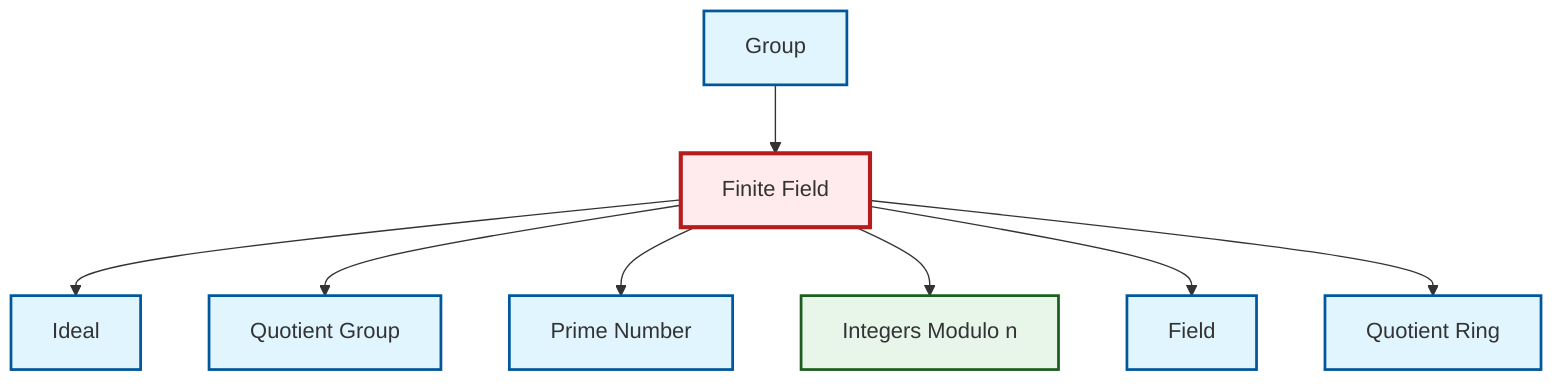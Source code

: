 graph TD
    classDef definition fill:#e1f5fe,stroke:#01579b,stroke-width:2px
    classDef theorem fill:#f3e5f5,stroke:#4a148c,stroke-width:2px
    classDef axiom fill:#fff3e0,stroke:#e65100,stroke-width:2px
    classDef example fill:#e8f5e9,stroke:#1b5e20,stroke-width:2px
    classDef current fill:#ffebee,stroke:#b71c1c,stroke-width:3px
    def-ideal["Ideal"]:::definition
    def-field["Field"]:::definition
    def-quotient-ring["Quotient Ring"]:::definition
    ex-finite-field["Finite Field"]:::example
    def-prime["Prime Number"]:::definition
    ex-quotient-integers-mod-n["Integers Modulo n"]:::example
    def-group["Group"]:::definition
    def-quotient-group["Quotient Group"]:::definition
    ex-finite-field --> def-ideal
    ex-finite-field --> def-quotient-group
    ex-finite-field --> def-prime
    ex-finite-field --> ex-quotient-integers-mod-n
    ex-finite-field --> def-field
    ex-finite-field --> def-quotient-ring
    def-group --> ex-finite-field
    class ex-finite-field current